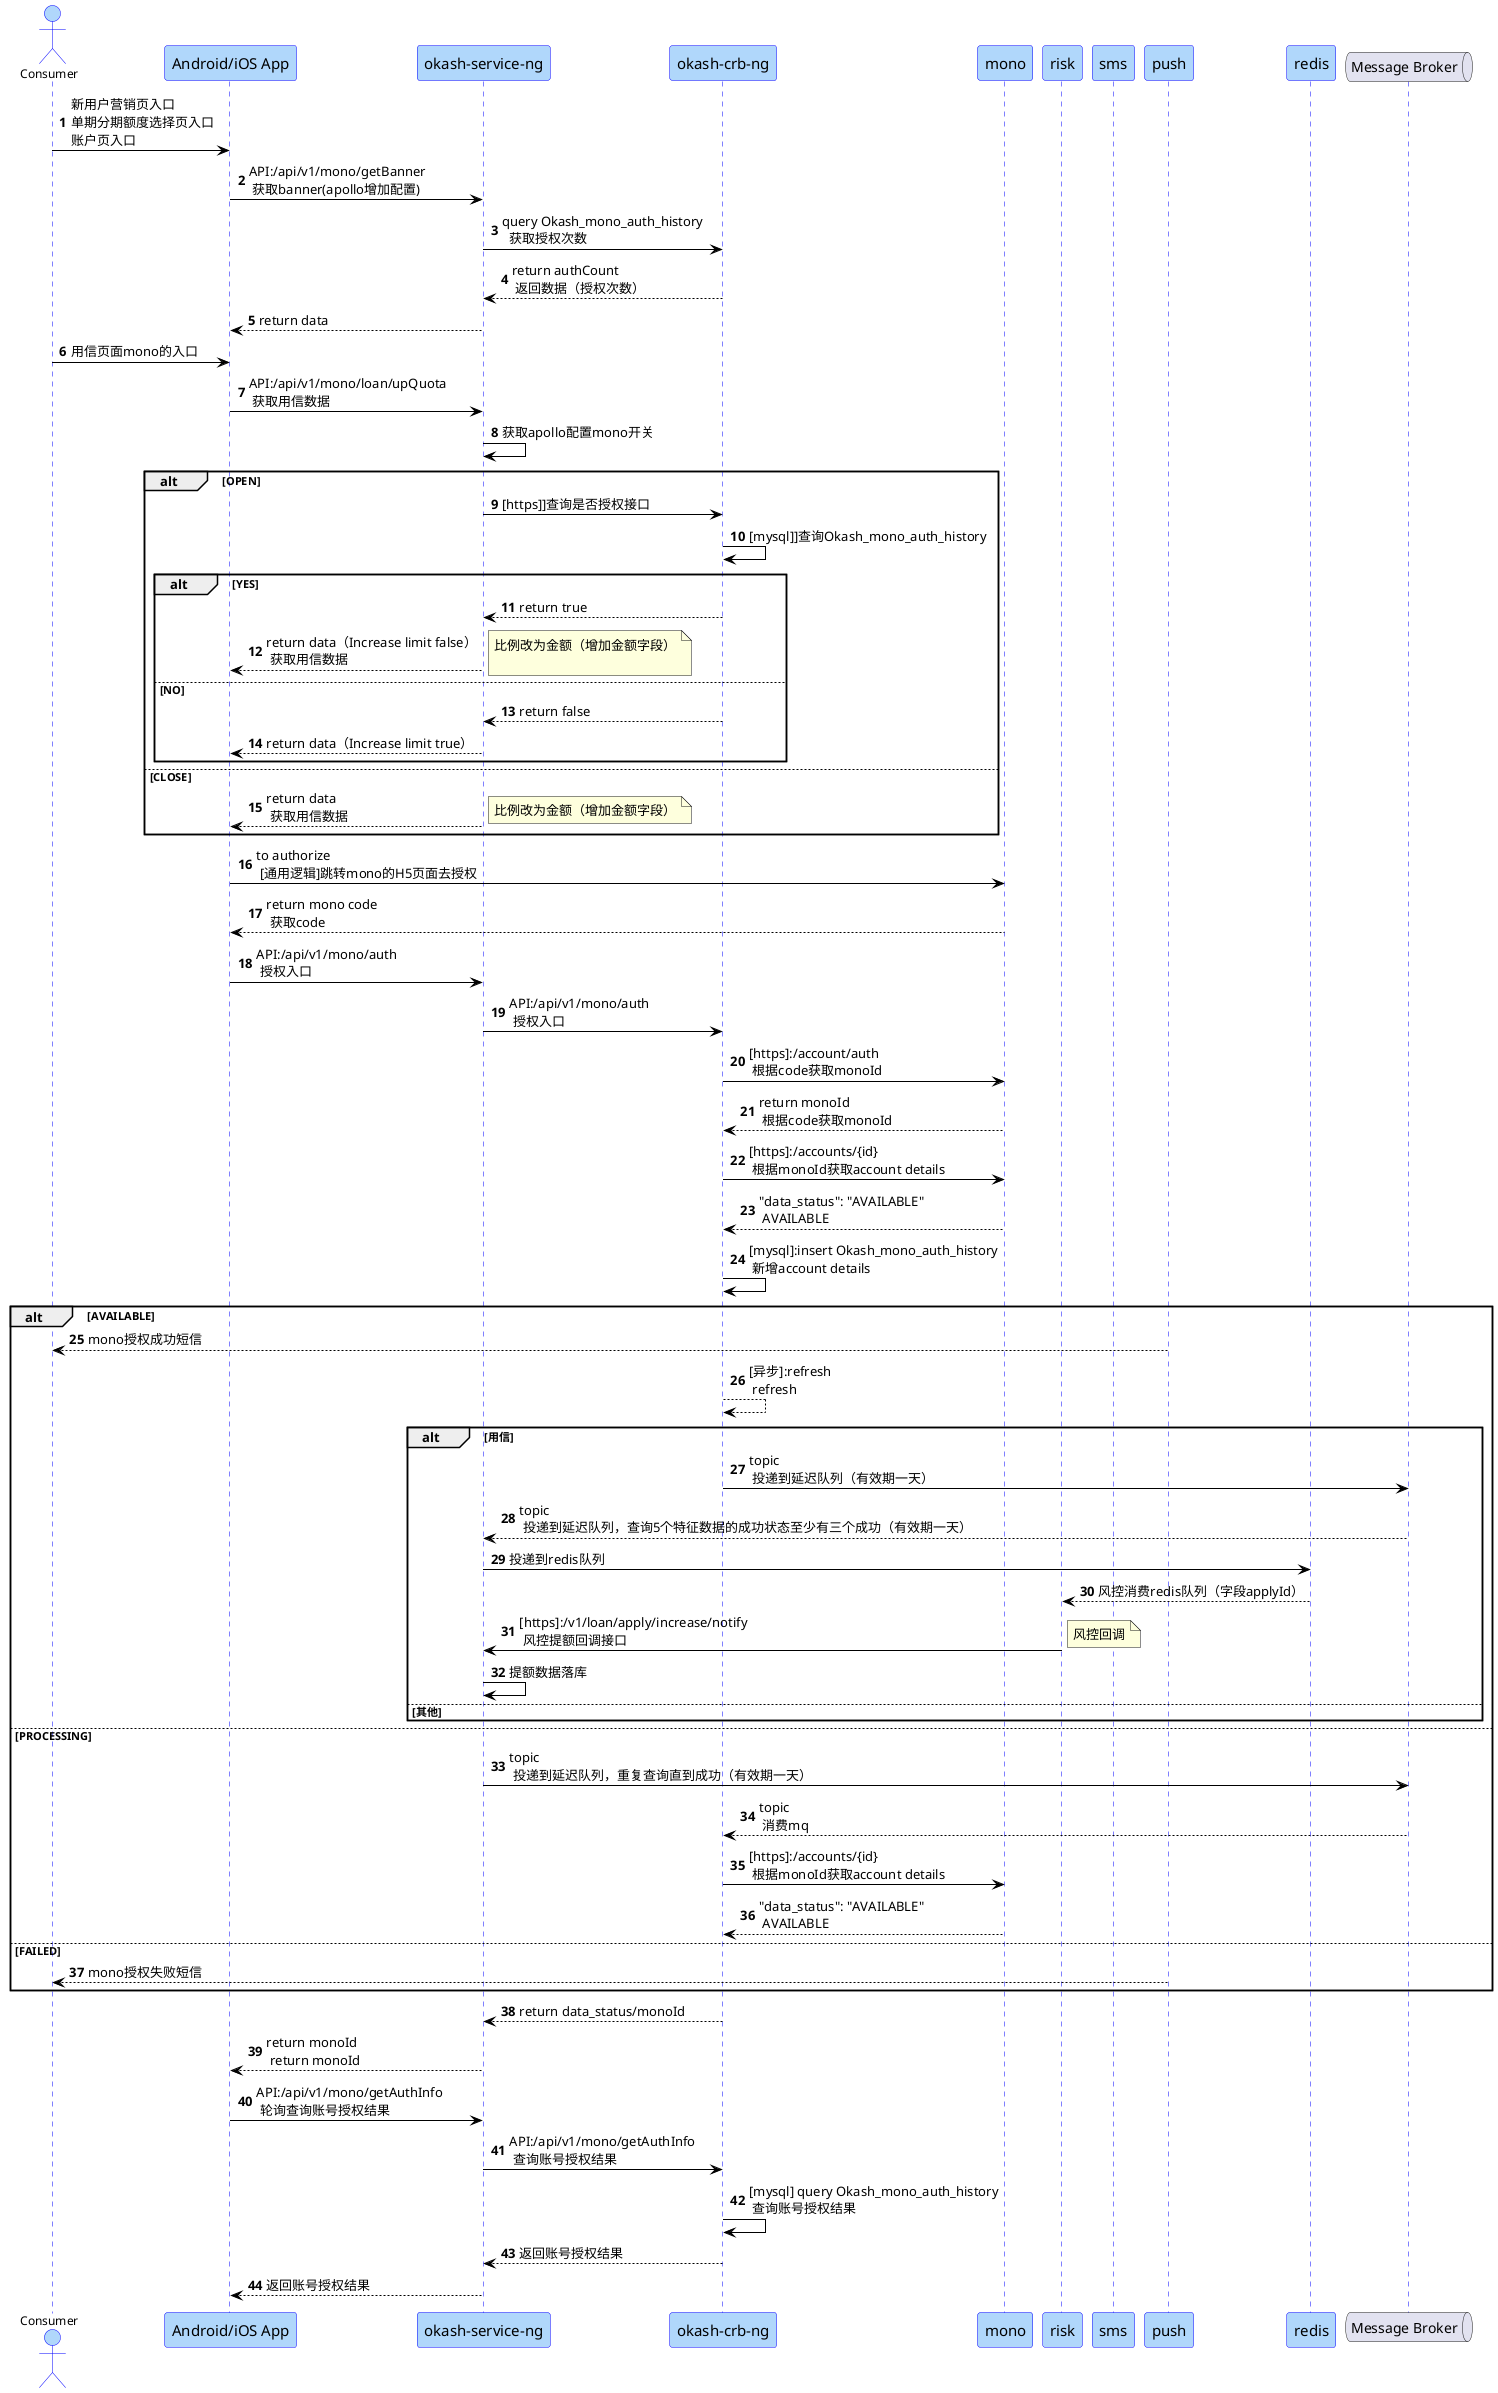 @startuml
skinparam sequence {
  ArrowColor black
  LifeLineBorderColor blue
  LifeLineBackgroundColor #B0D7FB
  NoteBorderColor blue
  ParticipantBorderColor blue
  ParticipantBackgroundColor #B0D7FB
  ParticipantFontSize   15
  ActorBorderColor blue
  ActorBackgroundColor #B0D7FB
  ActorFontSize 12
}

autonumber

' queue Databus
' box ACQUIRING
actor "Consumer" as consumer
participant "Android/iOS App" as  app
participant "okash-service-ng" as service
participant "okash-crb-ng" as  crb
participant "mono" as  mono
participant "risk" as  risk
participant "sms" as  sms
participant "push" as  push
participant "redis" as  redis
queue "Message Broker" as mq

consumer->app: 新用户营销页入口\n单期分期额度选择页入口\n账户页入口
app->service: API:/api/v1/mono/getBanner\n 获取banner(apollo增加配置)
service->crb: query Okash_mono_auth_history \n  获取授权次数
crb-->service: return authCount\n 返回数据（授权次数）
service-->app: return data

consumer->app: 用信页面mono的入口
app->service: API:/api/v1/mono/loan/upQuota\n 获取用信数据
service->service: 获取apollo配置mono开关
alt OPEN
    service->crb: [https]]查询是否授权接口
    crb->crb: [mysql]]查询Okash_mono_auth_history
    alt YES
    crb-->service: return true
    service-->app: return data（Increase limit false）\n 获取用信数据
    note right:比例改为金额（增加金额字段）\n
    else NO
    crb-->service: return false
    service-->app: return data（Increase limit true）
    end
else CLOSE
    service-->app: return data\n 获取用信数据
    note right:比例改为金额（增加金额字段）
end

app->mono: to authorize \n [通用逻辑]跳转mono的H5页面去授权
mono-->app: return mono code \n 获取code
app->service: API:/api/v1/mono/auth\n 授权入口
service->crb: API:/api/v1/mono/auth\n 授权入口
crb->mono: [https]:/account/auth\n 根据code获取monoId
mono-->crb: return monoId\n 根据code获取monoId
crb->mono: [https]:/accounts/{id}\n 根据monoId获取account details
mono-->crb: "data_status": "AVAILABLE" \n AVAILABLE
crb->crb: [mysql]:insert Okash_mono_auth_history\n 新增account details
alt AVAILABLE
    push-->consumer: mono授权成功短信
    crb-->crb: [异步]:refresh \n refresh
    alt 用信
        crb->mq: topic\n 投递到延迟队列（有效期一天）
            mq-->service: topic\n 投递到延迟队列，查询5个特征数据的成功状态至少有三个成功（有效期一天）
            service->redis: 投递到redis队列
            redis-->risk: 风控消费redis队列（字段applyId）
            risk->service: [https]:/v1/loan/apply/increase/notify\n 风控提额回调接口
            note right:风控回调
            service->service: 提额数据落库
    else 其他
    end
else PROCESSING
    service->mq: topic\n 投递到延迟队列，重复查询直到成功（有效期一天）
    mq-->crb: topic\n 消费mq
    crb->mono: [https]:/accounts/{id}\n 根据monoId获取account details
    mono-->crb: "data_status": "AVAILABLE" \n AVAILABLE
else FAILED
    push-->consumer: mono授权失败短信
end
crb-->service: return data_status/monoId
service-->app: return monoId\n return monoId

app->service: API:/api/v1/mono/getAuthInfo\n 轮询查询账号授权结果
service->crb: API:/api/v1/mono/getAuthInfo\n 查询账号授权结果
crb->crb: [mysql] query Okash_mono_auth_history\n 查询账号授权结果
crb-->service: 返回账号授权结果
service-->app: 返回账号授权结果
@enduml